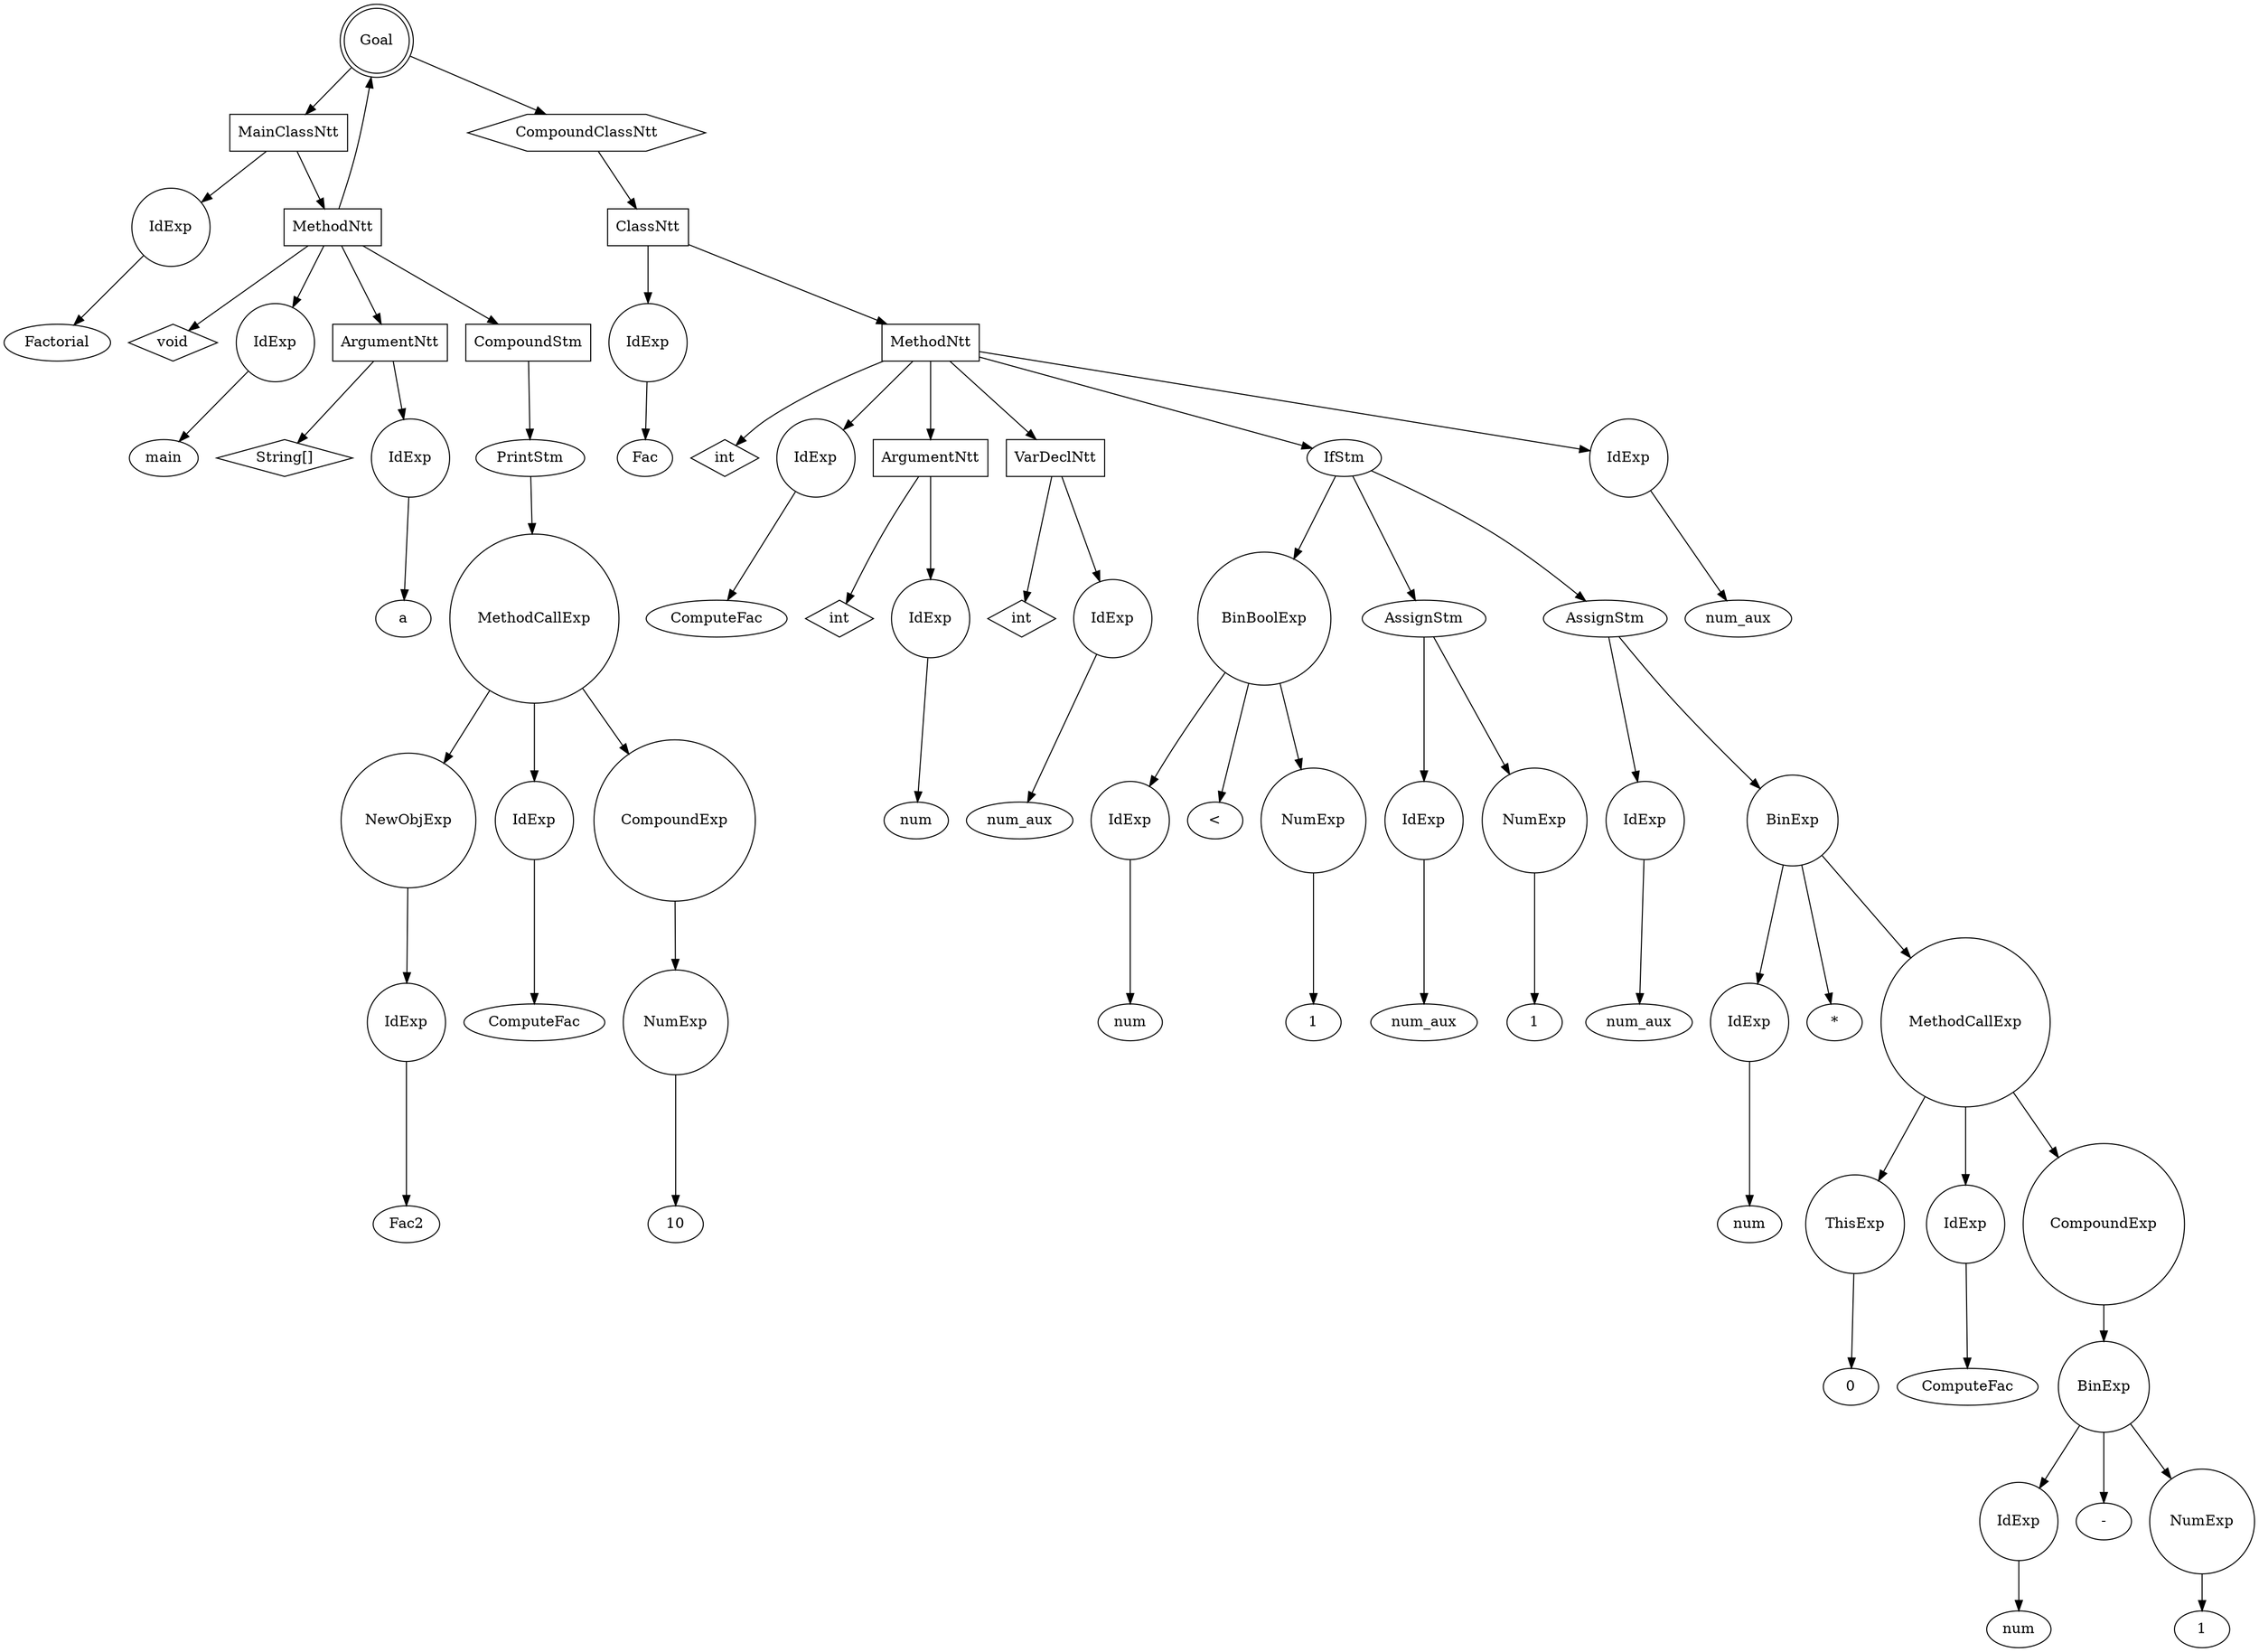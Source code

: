 digraph my_graph {
-1261436528;
-1261436528[label = "Goal", shape = "doublecircle"];
-1261436528->-1261434512;
-1261434512[label = "MainClassNtt", shape = "box"];
-1261434512->-1261434080
-1261434080[label = "IdExp", shape = "circle"];
-1261434080->-1261434064;
-1261434064[label = "Factorial"];
-1261434512->-1250949296;
-1250949296[label = "MethodNtt", shape = "box"];
-1250949296->-1261434560;
-1261434560[label = "void", shape = "diamond" ];
-1250949296->-1261434608
-1261434608[label = "IdExp", shape = "circle"];
-1261434608->-1261434592;
-1261434592[label = "main"];
-1250949296->-1261434704;
-1261434704[label = "ArgumentNtt", shape = "box"];
-1261434704->-1261434656;
-1261434656[label = "String[]", shape = "diamond" ];
-1261434704->-1261434128
-1261434128[label = "IdExp", shape = "circle"];
-1261434128->-1261434112;
-1261434112[label = "a"];
-1250949296->-1261434464;
-1261434464[label = "CompoundStm", shape = "polygon"];
-1261434464->-1259338736;
-1259338736[label = "PrintStm", shape = "ellipse"];
-1259338736->-1261434416
-1261434416[label = "MethodCallExp", shape = "circle"];
-1261434416->-1261434224
-1261434224[label = "NewObjExp", shape = "circle"];
-1261434224->-1261434176
-1261434176[label = "IdExp", shape = "circle"];
-1261434176->-1261434160;
-1261434160[label = "Fac2"];
-1261434416->-1261434272
-1261434272[label = "IdExp", shape = "circle"];
-1261434272->-1261434256;
-1261434256[label = "ComputeFac"];
-1261434416->-1261434368;
-1261434368[label = "CompoundExp", shape = "circle"];
-1261434368->-1261434320
-1261434320[label = "NumExp", shape = "circle"];
-1261434320->-1261434304;
-1261434304[label = "10"];
-1250949296->-1261436528->-1261436480;
-1261436480[label = "CompoundClassNtt", shape = "hexagon"];
-1261436480->-1261436432;
-1261436432[label = "ClassNtt", shape = "box"];
-1261436432->-1261434896
-1261434896[label = "IdExp", shape = "circle"];
-1261434896->-1261434880;
-1261434880[label = "Fac"];
-1261436432->-1250949552;
-1250949552[label = "MethodNtt", shape = "box"];
-1250949552->-1261434944;
-1261434944[label = "int", shape = "diamond" ];
-1250949552->-1261434992
-1261434992[label = "IdExp", shape = "circle"];
-1261434992->-1261434976;
-1261434976[label = "ComputeFac"];
-1250949552->-1261435136;
-1261435136[label = "ArgumentNtt", shape = "box"];
-1261435136->-1261435040;
-1261435040[label = "int", shape = "diamond" ];
-1261435136->-1261435088
-1261435088[label = "IdExp", shape = "circle"];
-1261435088->-1261435072;
-1261435072[label = "num"];
-1250949552->-1261435328;
-1261435328[label = "VarDeclNtt", shape = "box"];
-1261435328->-1261435232;
-1261435232[label = "int", shape = "diamond" ];
-1261435328->-1261435280
-1261435280[label = "IdExp", shape = "circle"];
-1261435280->-1261435264;
-1261435264[label = "num_aux"];
-1250949552->-1261436240;
-1261436240[label = "IfStm", shape = "ellipse"];
-1261436240->-1261435520;
-1261435520[label = "BinBoolExp", shape = "circle"];
-1261435520->-1261435424
-1261435424[label = "IdExp", shape = "circle"];
-1261435424->-1261435408;
-1261435408[label = "num"];
-1261435520->-1261435496;
-1261435496[label = "<" ];
-1261435520->-1261435472
-1261435472[label = "NumExp", shape = "circle"];
-1261435472->-1261435456;
-1261435456[label = "1"];
-1261436240->-1261435664;
-1261435664[label = "AssignStm", shape = "ellipse"];
-1261435664->-1261435568
-1261435568[label = "IdExp", shape = "circle"];
-1261435568->-1261435552;
-1261435552[label = "num_aux"];
-1261435664->-1261435616
-1261435616[label = "NumExp", shape = "circle"];
-1261435616->-1261435600;
-1261435600[label = "1"];
-1261436240->-1261436192;
-1261436192[label = "AssignStm", shape = "ellipse"];
-1261436192->-1261435712
-1261435712[label = "IdExp", shape = "circle"];
-1261435712->-1261435696;
-1261435696[label = "num_aux"];
-1261436192->-1261436144;
-1261436144[label = "BinExp", shape = "circle"];
-1261436144->-1261435760
-1261435760[label = "IdExp", shape = "circle"];
-1261435760->-1261435744;
-1261435744[label = "num"];
-1261436144->-1261436120;
-1261436120[label = "*" ];
-1261436144->-1261436096
-1261436096[label = "MethodCallExp", shape = "circle"];
-1261436096->-1261435808
-1261435808[label = "ThisExp", shape = "circle"];
-1261435808->-1261435792;
-1261435792[label = "0"];
-1261436096->-1261435856
-1261435856[label = "IdExp", shape = "circle"];
-1261435856->-1261435840;
-1261435840[label = "ComputeFac"];
-1261436096->-1261436048;
-1261436048[label = "CompoundExp", shape = "circle"];
-1261436048->-1261436000;
-1261436000[label = "BinExp", shape = "circle"];
-1261436000->-1261435904
-1261435904[label = "IdExp", shape = "circle"];
-1261435904->-1261435888;
-1261435888[label = "num"];
-1261436000->-1261435976;
-1261435976[label = "-" ];
-1261436000->-1261435952
-1261435952[label = "NumExp", shape = "circle"];
-1261435952->-1261435936;
-1261435936[label = "1"];
-1250949552->-1261436336
-1261436336[label = "IdExp", shape = "circle"];
-1261436336->-1261436320;
-1261436320[label = "num_aux"];

}